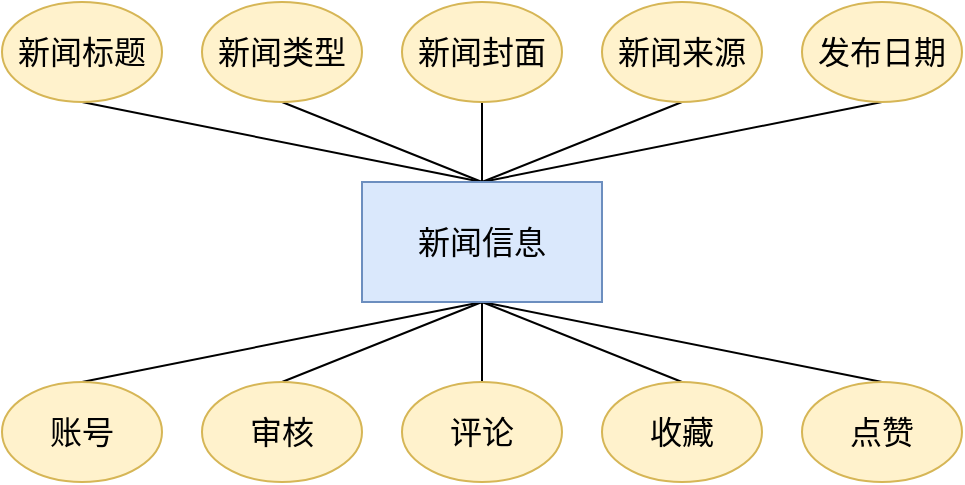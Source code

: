 <mxfile version="27.0.1">
  <diagram name="第 1 页" id="WOt9DKHi0qwcduPMbkJ6">
    <mxGraphModel dx="931" dy="515" grid="1" gridSize="10" guides="1" tooltips="1" connect="1" arrows="1" fold="1" page="1" pageScale="1" pageWidth="827" pageHeight="1169" math="0" shadow="0">
      <root>
        <mxCell id="0" />
        <mxCell id="1" parent="0" />
        <mxCell id="mn7RhTm2XHSVyI49tg5b-12" style="rounded=0;orthogonalLoop=1;jettySize=auto;html=1;exitX=0.5;exitY=0;exitDx=0;exitDy=0;entryX=0.5;entryY=1;entryDx=0;entryDy=0;endArrow=none;startFill=0;fontSize=16;fontFamily=Times New Roman;" edge="1" parent="1" source="mn7RhTm2XHSVyI49tg5b-1" target="mn7RhTm2XHSVyI49tg5b-2">
          <mxGeometry relative="1" as="geometry" />
        </mxCell>
        <mxCell id="mn7RhTm2XHSVyI49tg5b-13" style="rounded=0;orthogonalLoop=1;jettySize=auto;html=1;exitX=0.5;exitY=0;exitDx=0;exitDy=0;entryX=0.5;entryY=1;entryDx=0;entryDy=0;endArrow=none;startFill=0;fontSize=16;fontFamily=Times New Roman;" edge="1" parent="1" source="mn7RhTm2XHSVyI49tg5b-1" target="mn7RhTm2XHSVyI49tg5b-3">
          <mxGeometry relative="1" as="geometry" />
        </mxCell>
        <mxCell id="mn7RhTm2XHSVyI49tg5b-14" style="rounded=0;orthogonalLoop=1;jettySize=auto;html=1;exitX=0.5;exitY=0;exitDx=0;exitDy=0;entryX=0.5;entryY=1;entryDx=0;entryDy=0;endArrow=none;startFill=0;fontSize=16;fontFamily=Times New Roman;" edge="1" parent="1" source="mn7RhTm2XHSVyI49tg5b-1" target="mn7RhTm2XHSVyI49tg5b-4">
          <mxGeometry relative="1" as="geometry" />
        </mxCell>
        <mxCell id="mn7RhTm2XHSVyI49tg5b-15" style="rounded=0;orthogonalLoop=1;jettySize=auto;html=1;exitX=0.5;exitY=0;exitDx=0;exitDy=0;entryX=0.5;entryY=1;entryDx=0;entryDy=0;endArrow=none;startFill=0;fontSize=16;fontFamily=Times New Roman;" edge="1" parent="1" source="mn7RhTm2XHSVyI49tg5b-1" target="mn7RhTm2XHSVyI49tg5b-5">
          <mxGeometry relative="1" as="geometry" />
        </mxCell>
        <mxCell id="mn7RhTm2XHSVyI49tg5b-16" style="rounded=0;orthogonalLoop=1;jettySize=auto;html=1;exitX=0.5;exitY=0;exitDx=0;exitDy=0;entryX=0.5;entryY=1;entryDx=0;entryDy=0;endArrow=none;startFill=0;fontSize=16;fontFamily=Times New Roman;" edge="1" parent="1" source="mn7RhTm2XHSVyI49tg5b-1" target="mn7RhTm2XHSVyI49tg5b-6">
          <mxGeometry relative="1" as="geometry" />
        </mxCell>
        <mxCell id="mn7RhTm2XHSVyI49tg5b-17" style="rounded=0;orthogonalLoop=1;jettySize=auto;html=1;exitX=0.5;exitY=1;exitDx=0;exitDy=0;entryX=0.5;entryY=0;entryDx=0;entryDy=0;endArrow=none;startFill=0;fontSize=16;fontFamily=Times New Roman;" edge="1" parent="1" source="mn7RhTm2XHSVyI49tg5b-1" target="mn7RhTm2XHSVyI49tg5b-7">
          <mxGeometry relative="1" as="geometry" />
        </mxCell>
        <mxCell id="mn7RhTm2XHSVyI49tg5b-18" style="rounded=0;orthogonalLoop=1;jettySize=auto;html=1;exitX=0.5;exitY=1;exitDx=0;exitDy=0;entryX=0.5;entryY=0;entryDx=0;entryDy=0;endArrow=none;startFill=0;fontSize=16;fontFamily=Times New Roman;" edge="1" parent="1" source="mn7RhTm2XHSVyI49tg5b-1" target="mn7RhTm2XHSVyI49tg5b-8">
          <mxGeometry relative="1" as="geometry" />
        </mxCell>
        <mxCell id="mn7RhTm2XHSVyI49tg5b-19" style="rounded=0;orthogonalLoop=1;jettySize=auto;html=1;exitX=0.5;exitY=1;exitDx=0;exitDy=0;entryX=0.5;entryY=0;entryDx=0;entryDy=0;endArrow=none;startFill=0;fontSize=16;fontFamily=Times New Roman;" edge="1" parent="1" source="mn7RhTm2XHSVyI49tg5b-1" target="mn7RhTm2XHSVyI49tg5b-9">
          <mxGeometry relative="1" as="geometry" />
        </mxCell>
        <mxCell id="mn7RhTm2XHSVyI49tg5b-20" style="rounded=0;orthogonalLoop=1;jettySize=auto;html=1;exitX=0.5;exitY=1;exitDx=0;exitDy=0;entryX=0.5;entryY=0;entryDx=0;entryDy=0;endArrow=none;startFill=0;fontSize=16;fontFamily=Times New Roman;" edge="1" parent="1" source="mn7RhTm2XHSVyI49tg5b-1" target="mn7RhTm2XHSVyI49tg5b-10">
          <mxGeometry relative="1" as="geometry" />
        </mxCell>
        <mxCell id="mn7RhTm2XHSVyI49tg5b-21" style="rounded=0;orthogonalLoop=1;jettySize=auto;html=1;exitX=0.5;exitY=1;exitDx=0;exitDy=0;entryX=0.5;entryY=0;entryDx=0;entryDy=0;endArrow=none;startFill=0;fontSize=16;fontFamily=Times New Roman;" edge="1" parent="1" source="mn7RhTm2XHSVyI49tg5b-1" target="mn7RhTm2XHSVyI49tg5b-11">
          <mxGeometry relative="1" as="geometry" />
        </mxCell>
        <mxCell id="mn7RhTm2XHSVyI49tg5b-1" value="新闻信息" style="rounded=0;whiteSpace=wrap;html=1;fillColor=#dae8fc;strokeColor=#6c8ebf;fontSize=16;fontFamily=Times New Roman;" vertex="1" parent="1">
          <mxGeometry x="320" y="380" width="120" height="60" as="geometry" />
        </mxCell>
        <mxCell id="mn7RhTm2XHSVyI49tg5b-2" value="新闻标题" style="ellipse;whiteSpace=wrap;html=1;fontSize=16;fontFamily=Times New Roman;fillColor=#fff2cc;strokeColor=#d6b656;" vertex="1" parent="1">
          <mxGeometry x="140" y="290" width="80" height="50" as="geometry" />
        </mxCell>
        <mxCell id="mn7RhTm2XHSVyI49tg5b-3" value="新闻类型" style="ellipse;whiteSpace=wrap;html=1;fontSize=16;fontFamily=Times New Roman;fillColor=#fff2cc;strokeColor=#d6b656;" vertex="1" parent="1">
          <mxGeometry x="240" y="290" width="80" height="50" as="geometry" />
        </mxCell>
        <mxCell id="mn7RhTm2XHSVyI49tg5b-4" value="新闻封面" style="ellipse;whiteSpace=wrap;html=1;fontSize=16;fontFamily=Times New Roman;fillColor=#fff2cc;strokeColor=#d6b656;" vertex="1" parent="1">
          <mxGeometry x="340" y="290" width="80" height="50" as="geometry" />
        </mxCell>
        <mxCell id="mn7RhTm2XHSVyI49tg5b-5" value="新闻来源" style="ellipse;whiteSpace=wrap;html=1;fontSize=16;fontFamily=Times New Roman;fillColor=#fff2cc;strokeColor=#d6b656;" vertex="1" parent="1">
          <mxGeometry x="440" y="290" width="80" height="50" as="geometry" />
        </mxCell>
        <mxCell id="mn7RhTm2XHSVyI49tg5b-6" value="发布日期" style="ellipse;whiteSpace=wrap;html=1;fontSize=16;fontFamily=Times New Roman;fillColor=#fff2cc;strokeColor=#d6b656;" vertex="1" parent="1">
          <mxGeometry x="540" y="290" width="80" height="50" as="geometry" />
        </mxCell>
        <mxCell id="mn7RhTm2XHSVyI49tg5b-7" value="账号" style="ellipse;whiteSpace=wrap;html=1;fontSize=16;fontFamily=Times New Roman;fillColor=#fff2cc;strokeColor=#d6b656;" vertex="1" parent="1">
          <mxGeometry x="140" y="480" width="80" height="50" as="geometry" />
        </mxCell>
        <mxCell id="mn7RhTm2XHSVyI49tg5b-8" value="审核" style="ellipse;whiteSpace=wrap;html=1;fontSize=16;fontFamily=Times New Roman;fillColor=#fff2cc;strokeColor=#d6b656;" vertex="1" parent="1">
          <mxGeometry x="240" y="480" width="80" height="50" as="geometry" />
        </mxCell>
        <mxCell id="mn7RhTm2XHSVyI49tg5b-9" value="评论" style="ellipse;whiteSpace=wrap;html=1;fontSize=16;fontFamily=Times New Roman;fillColor=#fff2cc;strokeColor=#d6b656;" vertex="1" parent="1">
          <mxGeometry x="340" y="480" width="80" height="50" as="geometry" />
        </mxCell>
        <mxCell id="mn7RhTm2XHSVyI49tg5b-10" value="收藏" style="ellipse;whiteSpace=wrap;html=1;fontSize=16;fontFamily=Times New Roman;fillColor=#fff2cc;strokeColor=#d6b656;" vertex="1" parent="1">
          <mxGeometry x="440" y="480" width="80" height="50" as="geometry" />
        </mxCell>
        <mxCell id="mn7RhTm2XHSVyI49tg5b-11" value="点赞" style="ellipse;whiteSpace=wrap;html=1;fontSize=16;fontFamily=Times New Roman;fillColor=#fff2cc;strokeColor=#d6b656;" vertex="1" parent="1">
          <mxGeometry x="540" y="480" width="80" height="50" as="geometry" />
        </mxCell>
      </root>
    </mxGraphModel>
  </diagram>
</mxfile>
